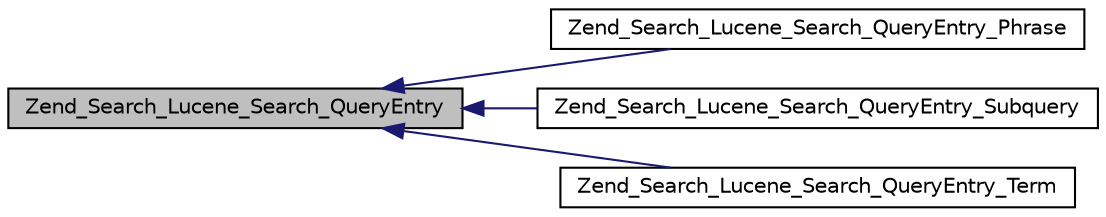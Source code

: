 digraph G
{
  edge [fontname="Helvetica",fontsize="10",labelfontname="Helvetica",labelfontsize="10"];
  node [fontname="Helvetica",fontsize="10",shape=record];
  rankdir="LR";
  Node1 [label="Zend_Search_Lucene_Search_QueryEntry",height=0.2,width=0.4,color="black", fillcolor="grey75", style="filled" fontcolor="black"];
  Node1 -> Node2 [dir="back",color="midnightblue",fontsize="10",style="solid",fontname="Helvetica"];
  Node2 [label="Zend_Search_Lucene_Search_QueryEntry_Phrase",height=0.2,width=0.4,color="black", fillcolor="white", style="filled",URL="$class_zend___search___lucene___search___query_entry___phrase.html"];
  Node1 -> Node3 [dir="back",color="midnightblue",fontsize="10",style="solid",fontname="Helvetica"];
  Node3 [label="Zend_Search_Lucene_Search_QueryEntry_Subquery",height=0.2,width=0.4,color="black", fillcolor="white", style="filled",URL="$class_zend___search___lucene___search___query_entry___subquery.html"];
  Node1 -> Node4 [dir="back",color="midnightblue",fontsize="10",style="solid",fontname="Helvetica"];
  Node4 [label="Zend_Search_Lucene_Search_QueryEntry_Term",height=0.2,width=0.4,color="black", fillcolor="white", style="filled",URL="$class_zend___search___lucene___search___query_entry___term.html"];
}
